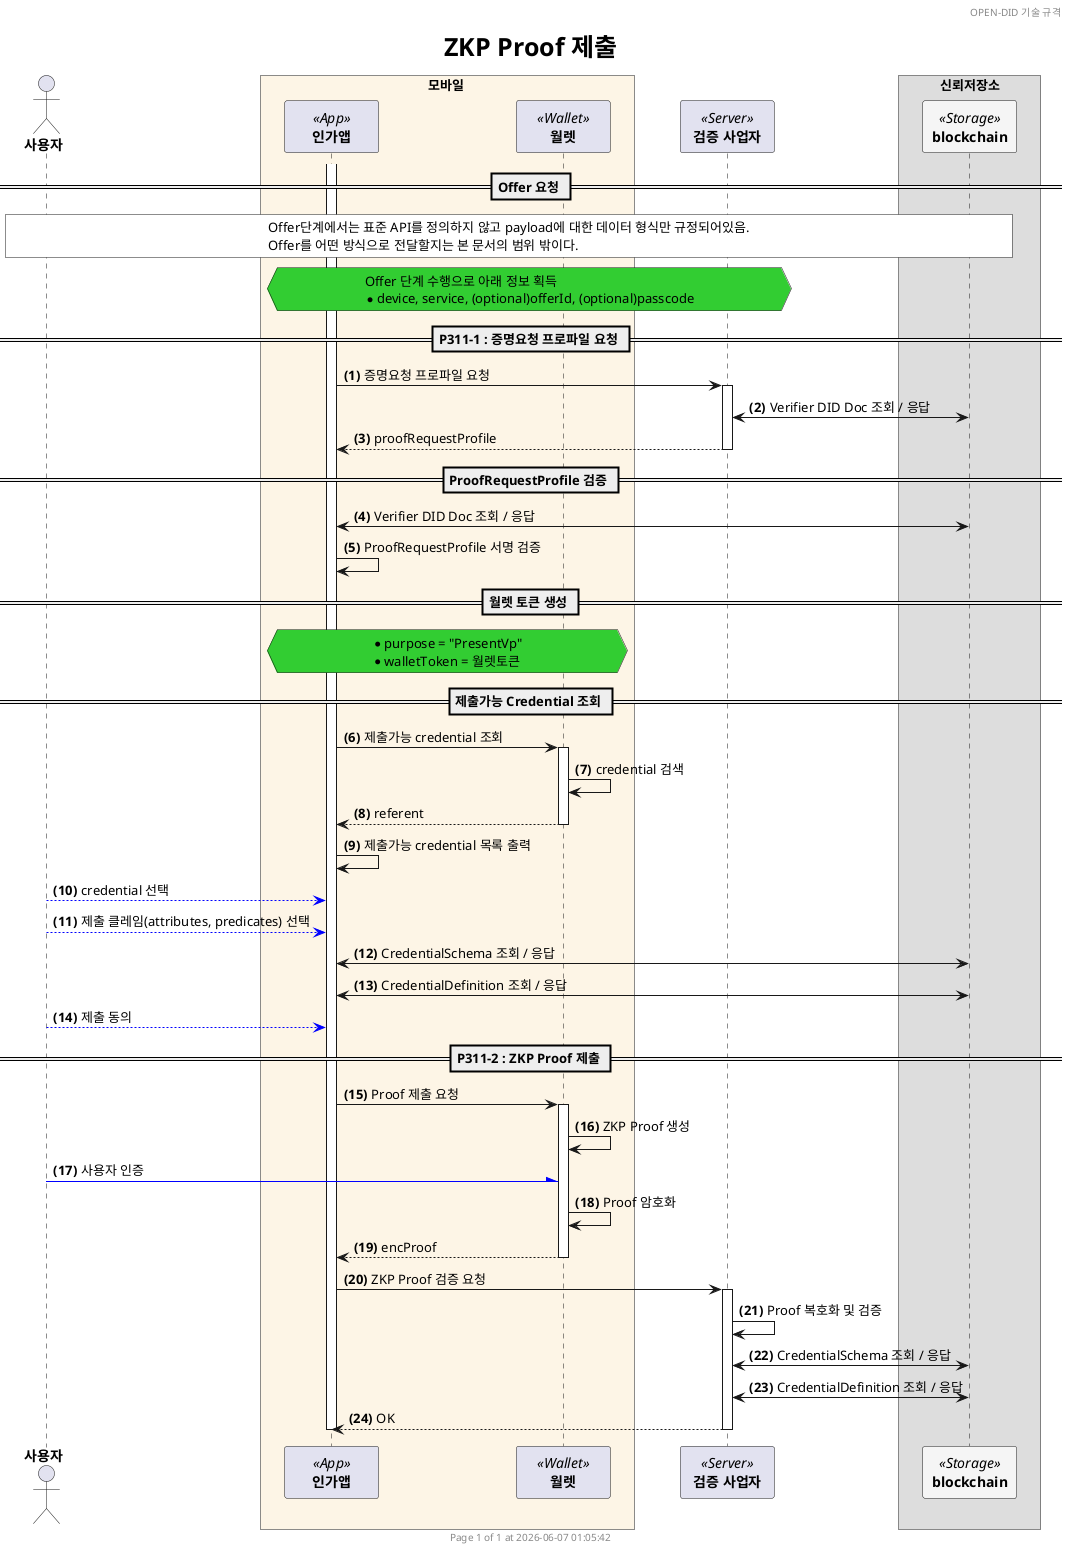 @startuml P311_submit_zkp_proof_simple_ko

'- - - - - - - - - - - - - - - - - - - - - - - - - - - - - - - - - - - - - - - - - - - - - - - - - - - - - - - - - - -
' 설정
'- - - - - - - - - - - - - - - - - - - - - - - - - - - - - - - - - - - - - - - - - - - - - - - - - - - - - - - - - - -
'=== Header and Footer ===
header OPEN-DID 기술 규격
footer
  	Page %page% of %lastpage% at %date("yyyy-MM-dd hh:mm:ss")
end footer

'=== 제목 ===
title
	<size:25>ZKP Proof 제출</size>
end title

'=== 옵션 ===
' 자동채번: ex) "<b>000." => 앞에 0을 채워 3자리 숫자로 표시
autonumber "<b>(#)</b>"
' 페이지 하단 participant box 숨기기
'hide footbox

'=== 상수 ===

!$refdoc = "별도 문서 참조"
!$doc = "데이터명세 문서 참조"

'=== Panticipants ===
skinparam ParticipantPadding 20
skinparam BoxPadding 20
skinparam MaxMessageSize 500
skinparam MinClassWidth 80

actor "**사용자**" as user
box 모바일 #OldLace
    participant "**인가앱**" as ca <<App>>
    participant "**월렛**" as wal <<Wallet>>
end box
participant "**검증 사업자**" as vf <<Server>>

box 신뢰저장소
    participant "**blockchain**" as BC <<Storage>> #WhiteSmoke
end box 

== Offer 요청 ==

rnote across #white    
    Offer단계에서는 표준 API를 정의하지 않고 payload에 대한 데이터 형식만 규정되어있음.
    Offer를 어떤 방식으로 전달할지는 본 문서의 범위 밖이다.
end note

hnote over ca, vf #LimeGreen
    Offer 단계 수행으로 아래 정보 획득
    * device, service, (optional)offerId, (optional)passcode
end hnote

== P311-1 : 증명요청 프로파일 요청 ==

activate ca

ca -> vf ++: 증명요청 프로파일 요청
    vf <-> BC: Verifier DID Doc 조회 / 응답
return proofRequestProfile

== ProofRequestProfile 검증 ==

ca <-> BC: Verifier DID Doc 조회 / 응답
ca -> ca: ProofRequestProfile 서명 검증

== 월렛 토큰 생성 ==

hnote over ca, wal #LimeGreen
    * purpose = "PresentVp"
    * walletToken = 월렛토큰
end hnote

== 제출가능 Credential 조회 ==

ca -> wal ++: 제출가능 credential 조회
    wal -> wal: credential 검색
return referent

ca -> ca: 제출가능 credential 목록 출력

user -[#Blue]-> ca: credential 선택

user -[#Blue]-> ca: 제출 클레임(attributes, predicates) 선택

ca <-> BC: CredentialSchema 조회 / 응답
ca <-> BC: CredentialDefinition 조회 / 응답

user -[#Blue]-> ca: 제출 동의

== P311-2 : ZKP Proof 제출 ==

ca -> wal ++: Proof 제출 요청
    wal -> wal: ZKP Proof 생성
    user -[#Blue]\ wal: 사용자 인증
    wal -> wal: Proof 암호화
return encProof

ca -> vf ++: ZKP Proof 검증 요청
    vf -> vf: Proof 복호화 및 검증
    vf <-> BC: CredentialSchema 조회 / 응답
    vf <-> BC: CredentialDefinition 조회 / 응답
return OK

deactivate ca

@enduml